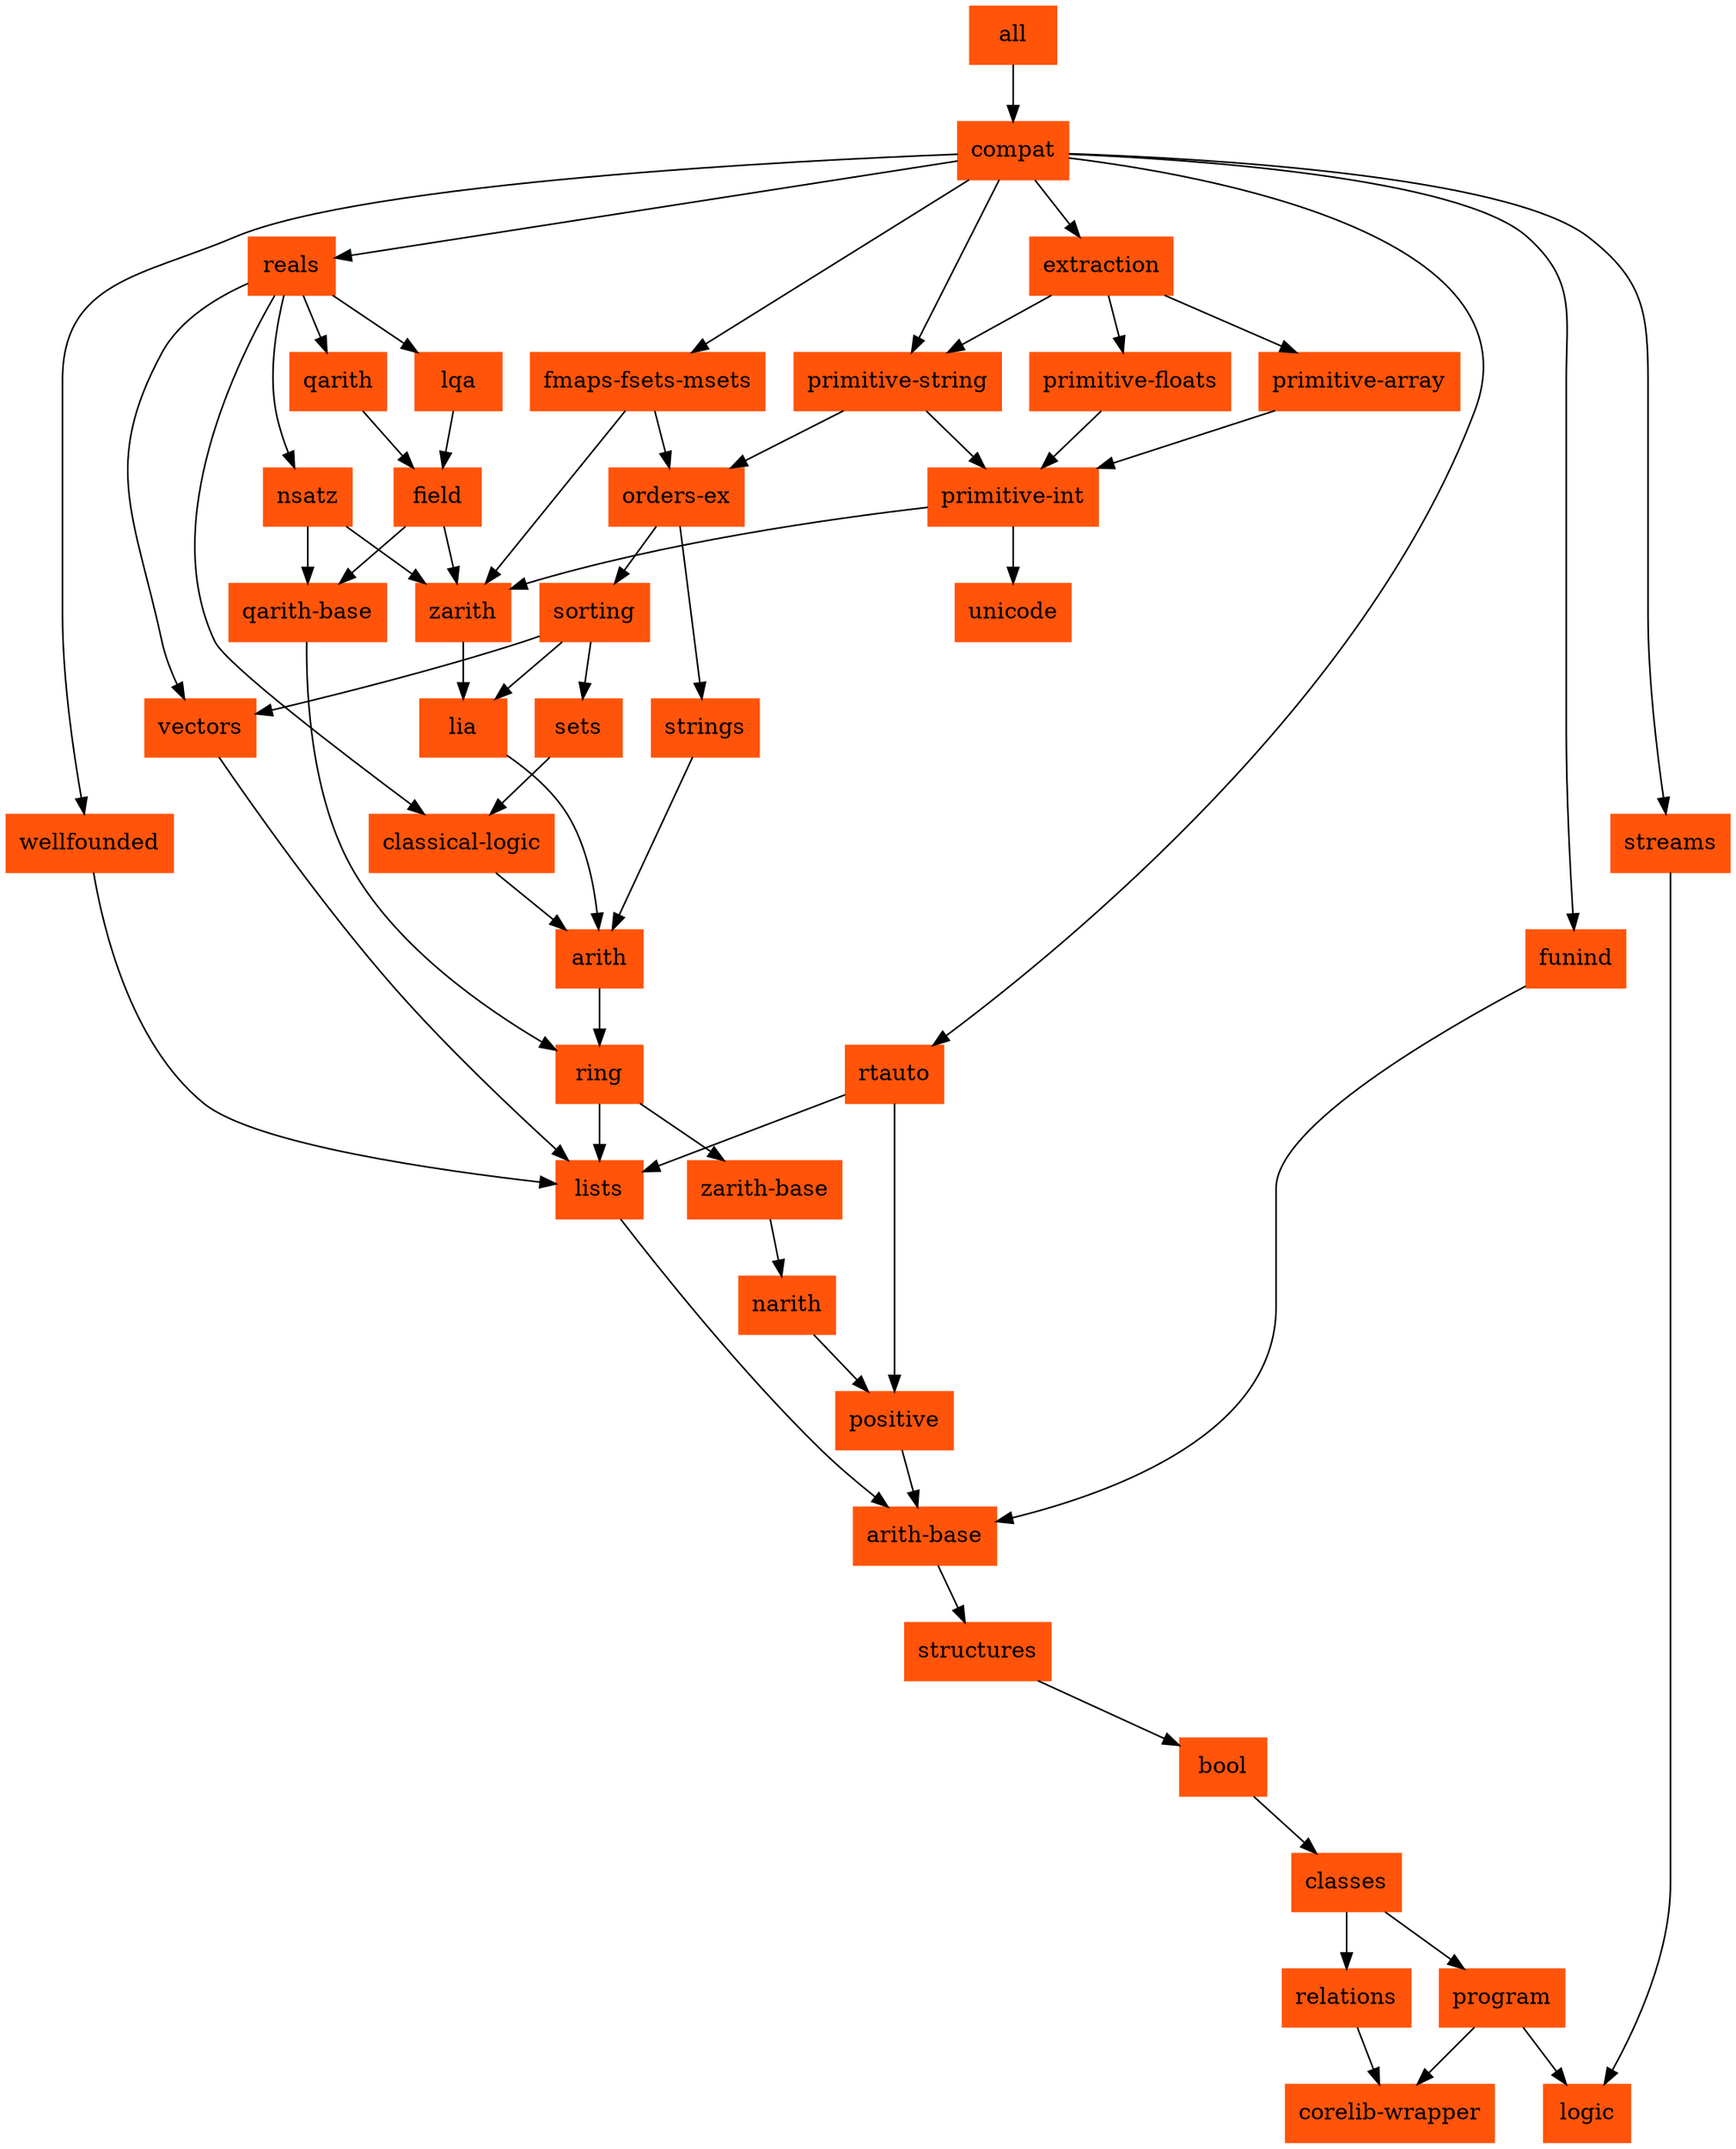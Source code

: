# this has been mostly automatically generated by dev/tools/make-depends.sh
# when editing this, ensure to keep .nix/coq-overlays/stdlib-subcomponents
# in sync
digraph stdlib_deps {
	node [color="#ff540a",
		shape=rectangle,
		style=filled
		URL="#\N"
	];
	bool -> classes;
	classes -> program;
	classes -> relations;
	program -> "corelib-wrapper";
	program -> logic;
	strings -> arith;
	reals -> qarith;
	reals -> vectors;
	reals -> lqa;
	reals -> "classical-logic";
	reals -> nsatz;
	"arith-base" -> structures;
	zarith -> lia;
	qarith -> field;
	positive -> "arith-base";
	narith -> positive;
	ring -> lists;
	ring -> "zarith-base";
	arith -> ring;
	structures -> bool;
	lists -> "arith-base";
	"zarith-base" -> narith;
	"primitive-int" -> zarith;
	"primitive-int" -> unicode;
	lia -> arith;
	"fmaps-fsets-msets" -> zarith;
	"fmaps-fsets-msets" -> "orders-ex";
	"orders-ex" -> strings;
	"orders-ex" -> sorting;
	sets -> "classical-logic";
	sorting -> lia;
	sorting -> sets;
	sorting -> vectors;
	"primitive-floats" -> "primitive-int";
	wellfounded -> lists;
	relations -> "corelib-wrapper";
	"primitive-string" -> "primitive-int";
	"primitive-string" -> "orders-ex";
	vectors -> lists;
	field -> zarith;
	field -> "qarith-base";
	lqa -> field;
	"qarith-base" -> ring;
	"classical-logic" -> arith;
	nsatz -> zarith;
	nsatz -> "qarith-base";
	extraction -> "primitive-string";
	extraction -> "primitive-floats";
	extraction -> "primitive-array";
	"primitive-array" -> "primitive-int";
	streams -> logic;
	funind -> "arith-base";
	rtauto -> positive;
	rtauto -> lists;
	compat -> reals;
	compat -> "fmaps-fsets-msets";
	compat -> wellfounded;
	compat -> "primitive-string";
	compat -> extraction;
	compat -> streams;
	compat -> funind;
	compat -> rtauto;
        all -> compat
}
